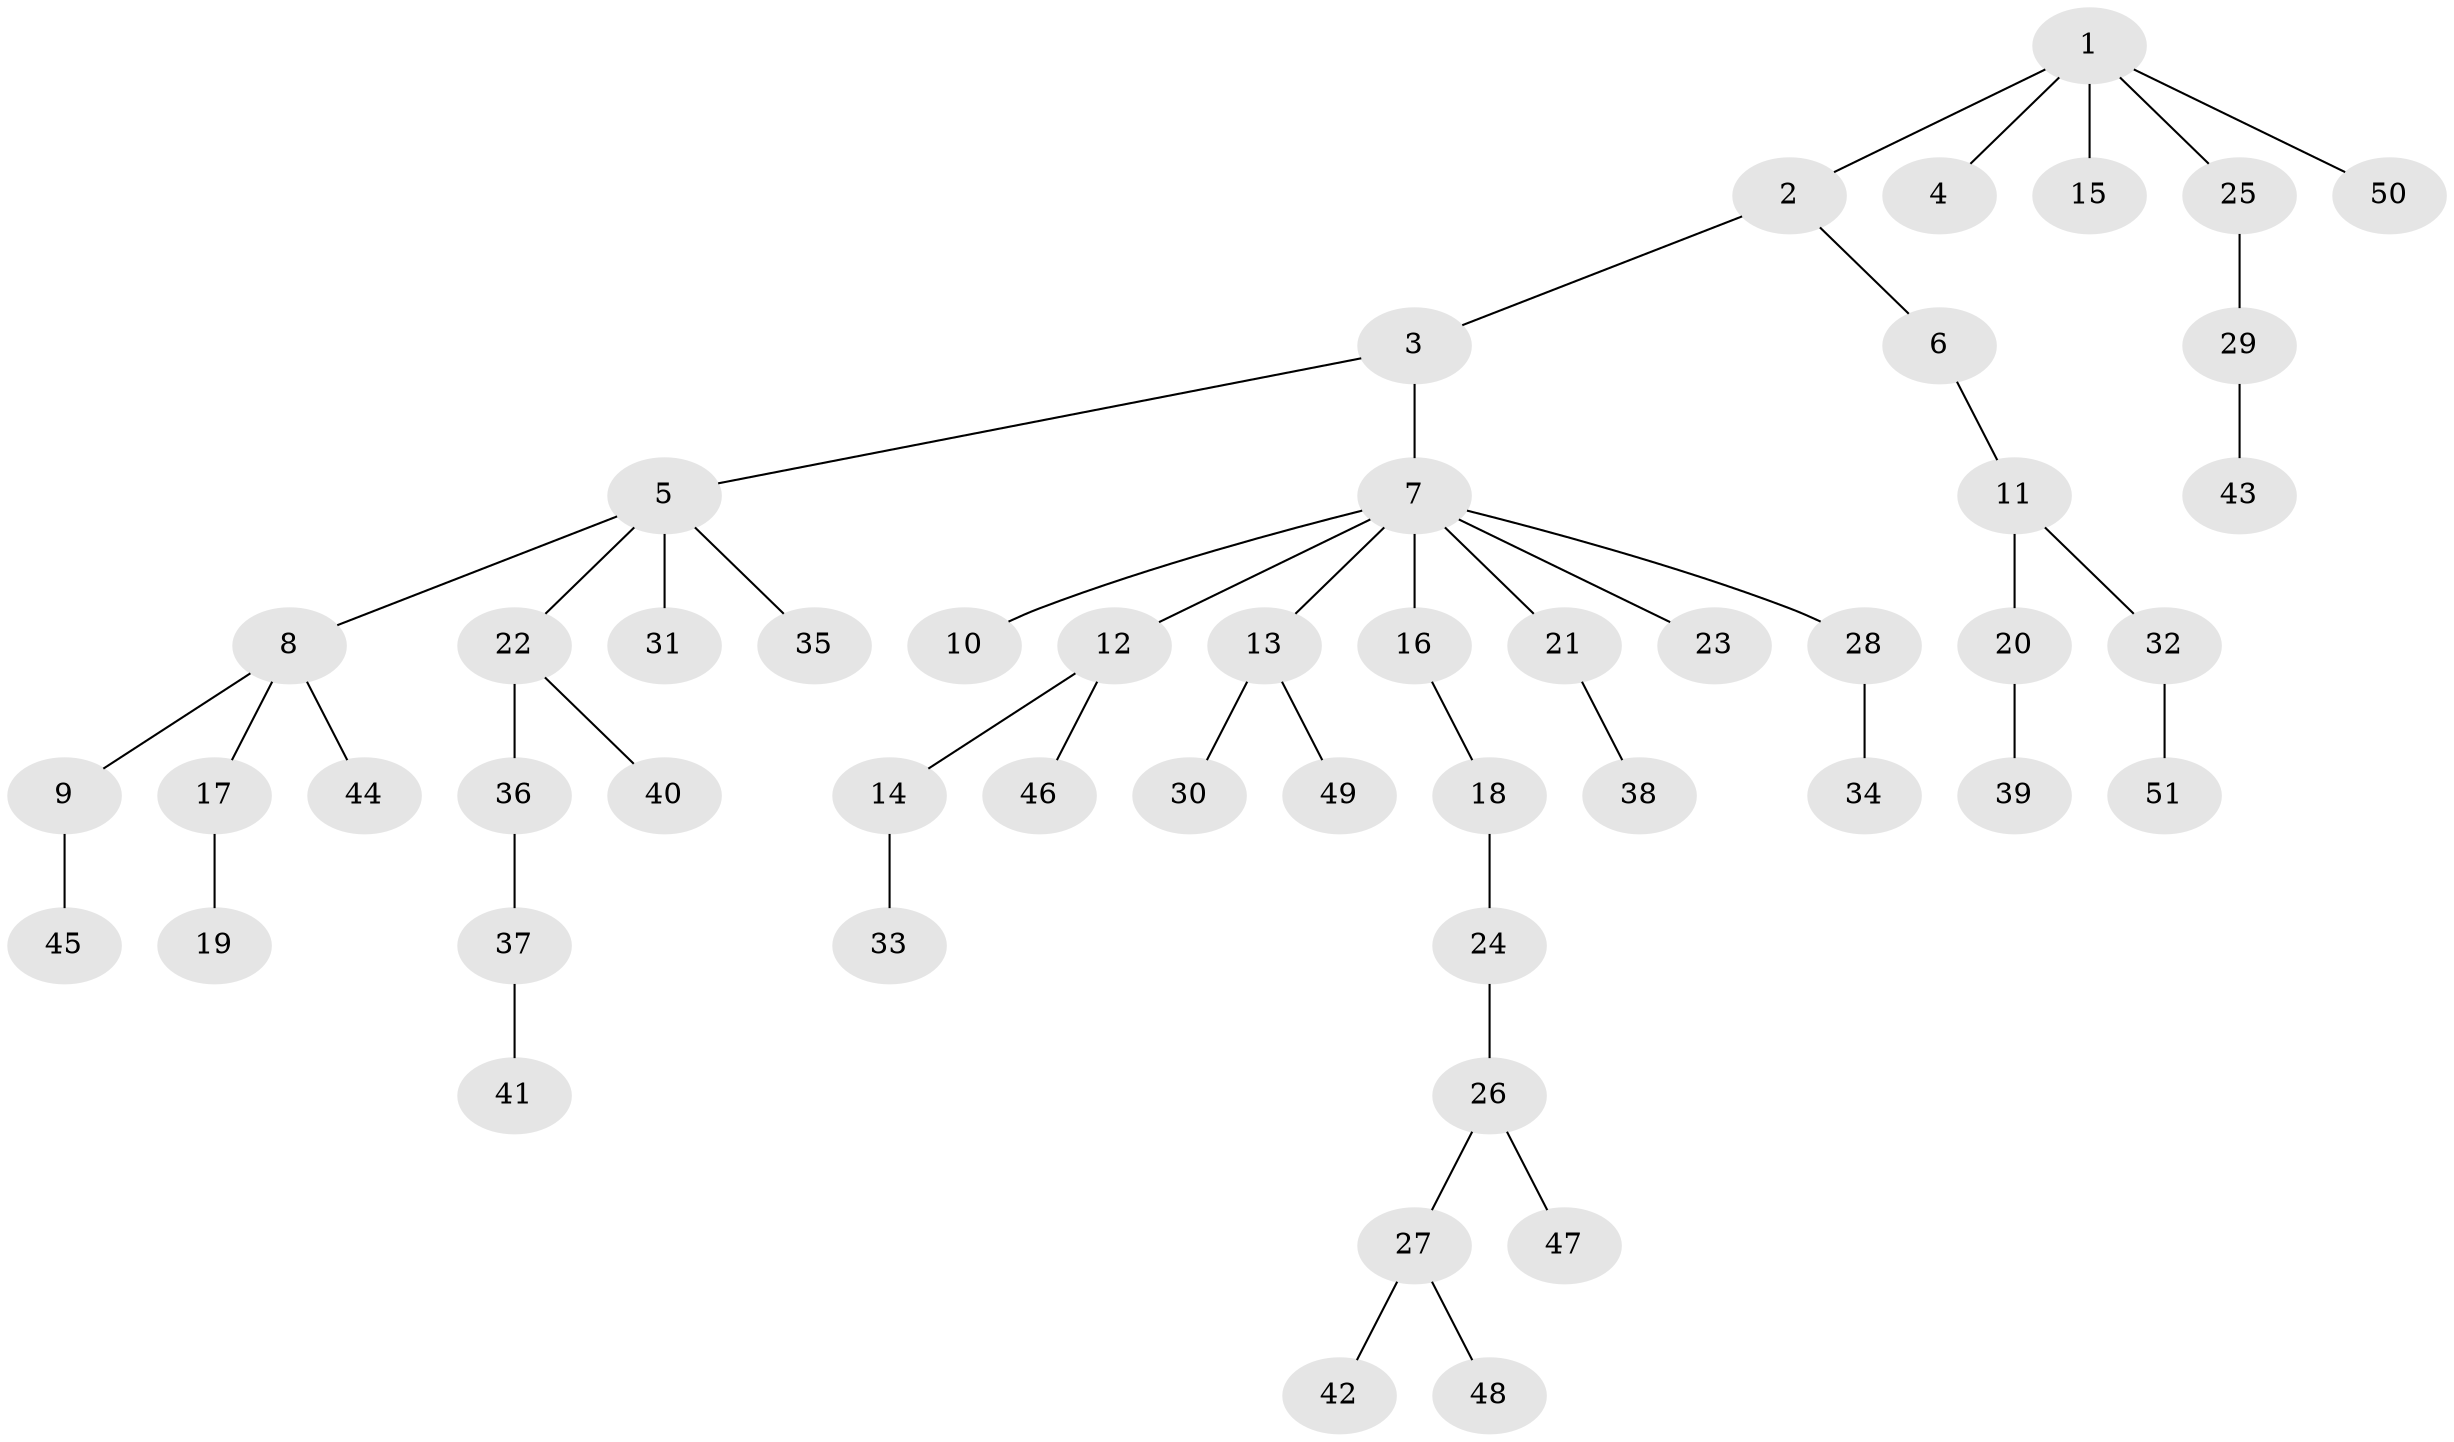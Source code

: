 // Generated by graph-tools (version 1.1) at 2025/50/03/09/25 03:50:15]
// undirected, 51 vertices, 50 edges
graph export_dot {
graph [start="1"]
  node [color=gray90,style=filled];
  1;
  2;
  3;
  4;
  5;
  6;
  7;
  8;
  9;
  10;
  11;
  12;
  13;
  14;
  15;
  16;
  17;
  18;
  19;
  20;
  21;
  22;
  23;
  24;
  25;
  26;
  27;
  28;
  29;
  30;
  31;
  32;
  33;
  34;
  35;
  36;
  37;
  38;
  39;
  40;
  41;
  42;
  43;
  44;
  45;
  46;
  47;
  48;
  49;
  50;
  51;
  1 -- 2;
  1 -- 4;
  1 -- 15;
  1 -- 25;
  1 -- 50;
  2 -- 3;
  2 -- 6;
  3 -- 5;
  3 -- 7;
  5 -- 8;
  5 -- 22;
  5 -- 31;
  5 -- 35;
  6 -- 11;
  7 -- 10;
  7 -- 12;
  7 -- 13;
  7 -- 16;
  7 -- 21;
  7 -- 23;
  7 -- 28;
  8 -- 9;
  8 -- 17;
  8 -- 44;
  9 -- 45;
  11 -- 20;
  11 -- 32;
  12 -- 14;
  12 -- 46;
  13 -- 30;
  13 -- 49;
  14 -- 33;
  16 -- 18;
  17 -- 19;
  18 -- 24;
  20 -- 39;
  21 -- 38;
  22 -- 36;
  22 -- 40;
  24 -- 26;
  25 -- 29;
  26 -- 27;
  26 -- 47;
  27 -- 42;
  27 -- 48;
  28 -- 34;
  29 -- 43;
  32 -- 51;
  36 -- 37;
  37 -- 41;
}
